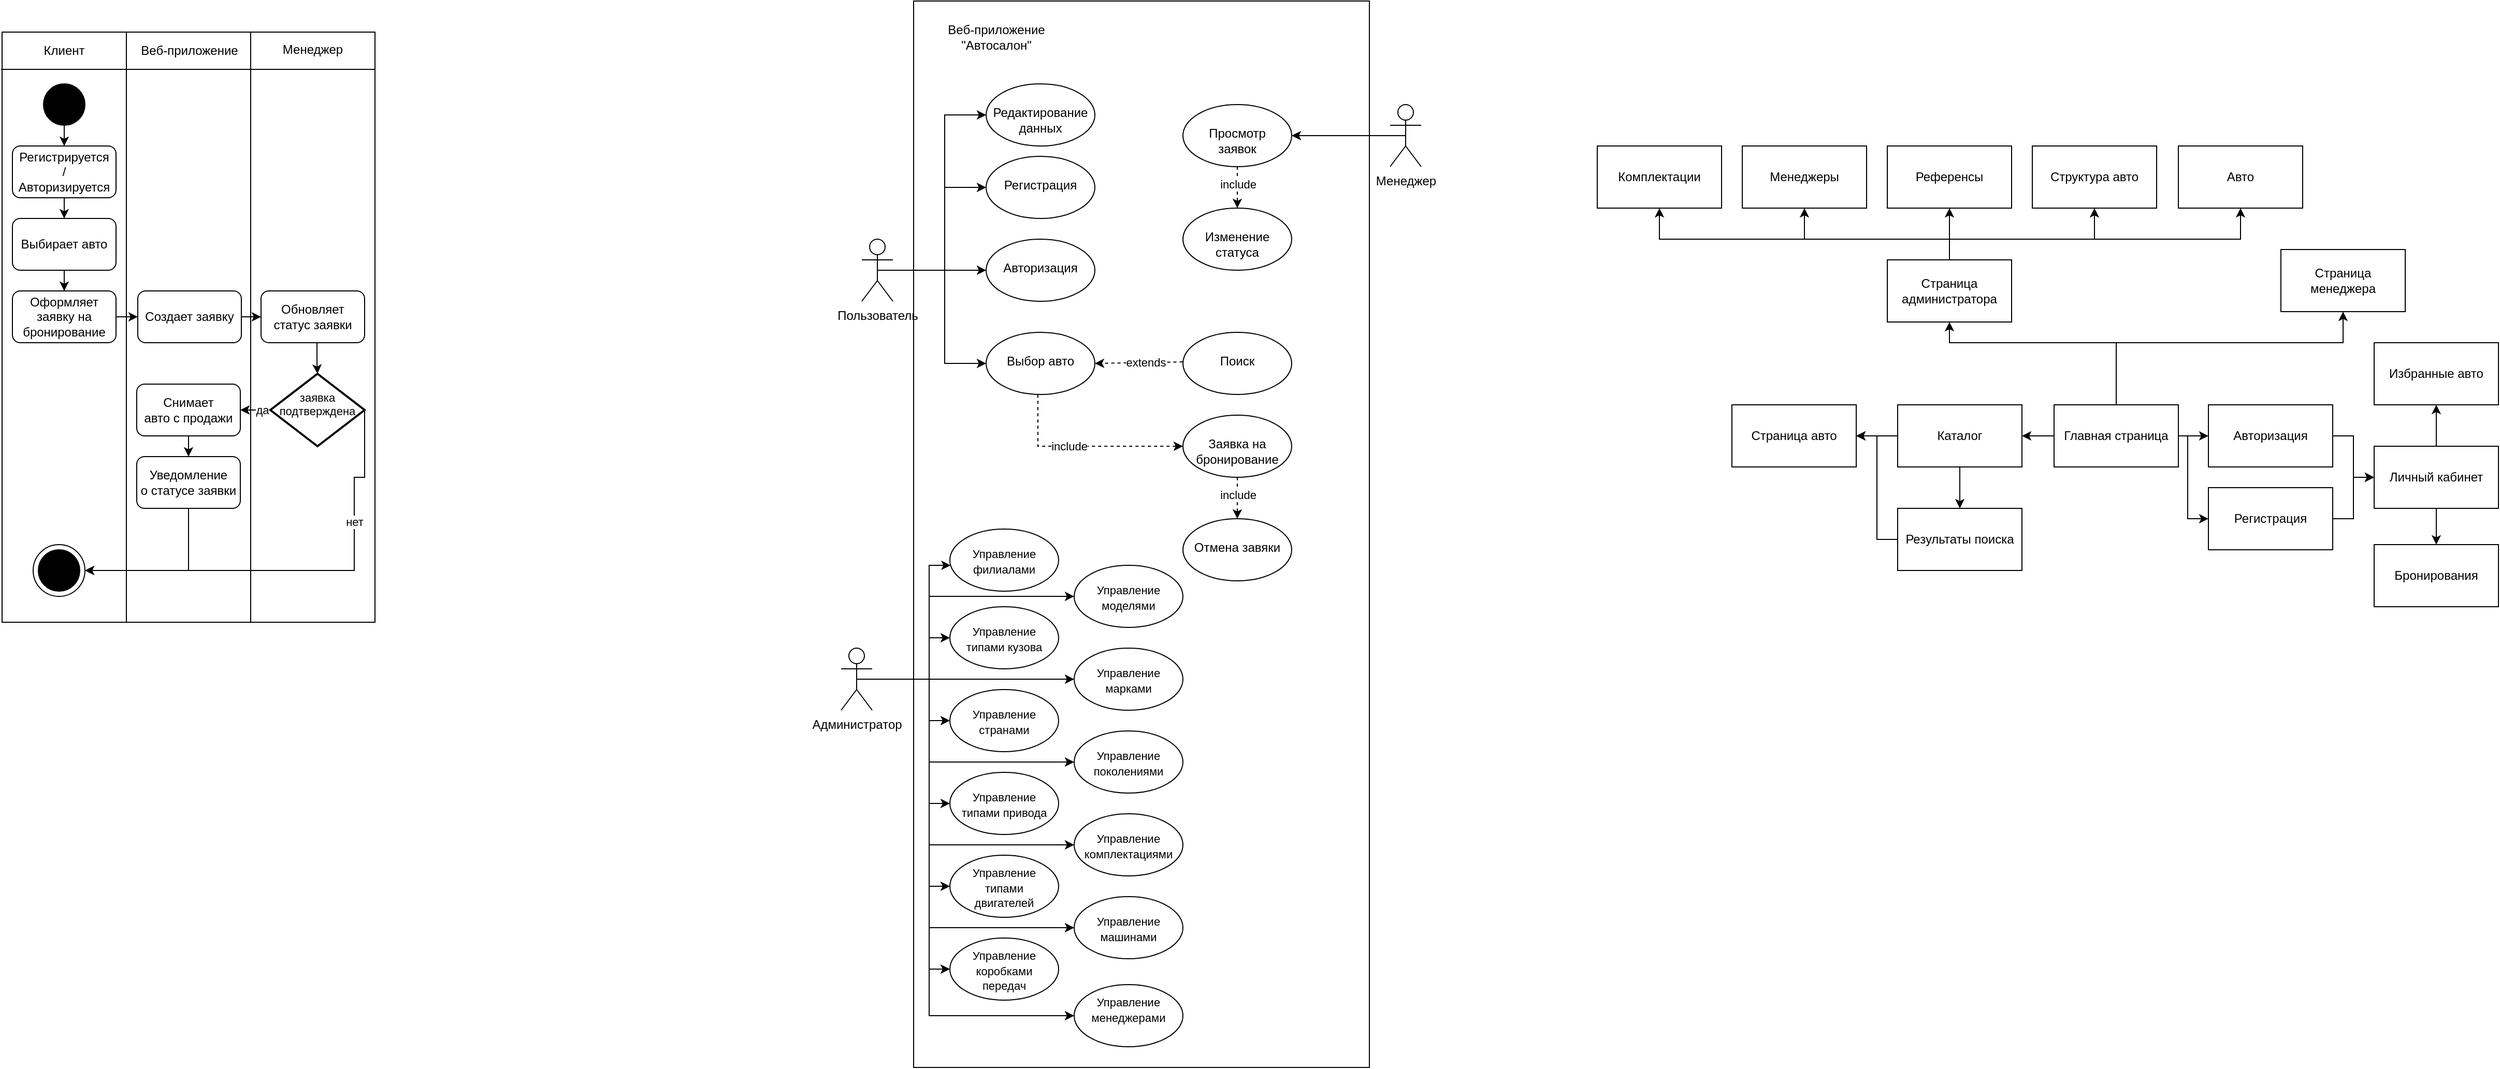 <mxfile version="27.0.6">
  <diagram name="Страница — 1" id="xN5-1QBdQRS3jQPd0xUM">
    <mxGraphModel dx="2253" dy="823" grid="1" gridSize="10" guides="1" tooltips="1" connect="1" arrows="1" fold="1" page="1" pageScale="1" pageWidth="827" pageHeight="1169" math="0" shadow="0">
      <root>
        <mxCell id="0" />
        <mxCell id="1" parent="0" />
        <mxCell id="dKMxupL7hrF1MP8fPOga-4" value="" style="rounded=0;whiteSpace=wrap;html=1;movable=1;resizable=1;rotatable=1;deletable=1;editable=1;locked=0;connectable=1;" vertex="1" parent="1">
          <mxGeometry x="80" y="10" width="440" height="1030" as="geometry" />
        </mxCell>
        <mxCell id="dKMxupL7hrF1MP8fPOga-6" value="" style="edgeStyle=orthogonalEdgeStyle;rounded=0;orthogonalLoop=1;jettySize=auto;html=1;" edge="1" parent="1" source="dKMxupL7hrF1MP8fPOga-1" target="dKMxupL7hrF1MP8fPOga-5">
          <mxGeometry relative="1" as="geometry">
            <Array as="points">
              <mxPoint x="140" y="270" />
              <mxPoint x="140" y="270" />
            </Array>
          </mxGeometry>
        </mxCell>
        <mxCell id="dKMxupL7hrF1MP8fPOga-8" style="edgeStyle=orthogonalEdgeStyle;rounded=0;orthogonalLoop=1;jettySize=auto;html=1;exitX=0.5;exitY=0.5;exitDx=0;exitDy=0;exitPerimeter=0;entryX=0;entryY=0.5;entryDx=0;entryDy=0;" edge="1" parent="1" source="dKMxupL7hrF1MP8fPOga-1" target="dKMxupL7hrF1MP8fPOga-7">
          <mxGeometry relative="1" as="geometry">
            <Array as="points">
              <mxPoint x="110" y="270" />
              <mxPoint x="110" y="190" />
            </Array>
          </mxGeometry>
        </mxCell>
        <mxCell id="dKMxupL7hrF1MP8fPOga-43" style="edgeStyle=orthogonalEdgeStyle;rounded=0;orthogonalLoop=1;jettySize=auto;html=1;entryX=0;entryY=0.5;entryDx=0;entryDy=0;" edge="1" parent="1" source="dKMxupL7hrF1MP8fPOga-1" target="dKMxupL7hrF1MP8fPOga-42">
          <mxGeometry relative="1" as="geometry">
            <Array as="points">
              <mxPoint x="110" y="270" />
              <mxPoint x="110" y="360" />
            </Array>
          </mxGeometry>
        </mxCell>
        <mxCell id="dKMxupL7hrF1MP8fPOga-63" style="edgeStyle=orthogonalEdgeStyle;rounded=0;orthogonalLoop=1;jettySize=auto;html=1;entryX=0;entryY=0.5;entryDx=0;entryDy=0;" edge="1" parent="1" source="dKMxupL7hrF1MP8fPOga-1" target="dKMxupL7hrF1MP8fPOga-64">
          <mxGeometry relative="1" as="geometry">
            <mxPoint x="110" y="110" as="targetPoint" />
            <Array as="points">
              <mxPoint x="110" y="270" />
              <mxPoint x="110" y="120" />
            </Array>
          </mxGeometry>
        </mxCell>
        <mxCell id="dKMxupL7hrF1MP8fPOga-1" value="Пользователь" style="shape=umlActor;verticalLabelPosition=bottom;verticalAlign=top;html=1;outlineConnect=0;" vertex="1" parent="1">
          <mxGeometry x="30" y="240" width="30" height="60" as="geometry" />
        </mxCell>
        <mxCell id="dKMxupL7hrF1MP8fPOga-58" style="edgeStyle=orthogonalEdgeStyle;rounded=0;orthogonalLoop=1;jettySize=auto;html=1;exitX=0.5;exitY=0.5;exitDx=0;exitDy=0;exitPerimeter=0;entryX=1;entryY=0.5;entryDx=0;entryDy=0;" edge="1" parent="1" source="dKMxupL7hrF1MP8fPOga-2" target="dKMxupL7hrF1MP8fPOga-56">
          <mxGeometry relative="1" as="geometry" />
        </mxCell>
        <mxCell id="dKMxupL7hrF1MP8fPOga-2" value="Менеджер" style="shape=umlActor;verticalLabelPosition=bottom;verticalAlign=top;html=1;outlineConnect=0;" vertex="1" parent="1">
          <mxGeometry x="540" y="110" width="30" height="60" as="geometry" />
        </mxCell>
        <mxCell id="dKMxupL7hrF1MP8fPOga-26" style="edgeStyle=orthogonalEdgeStyle;rounded=0;orthogonalLoop=1;jettySize=auto;html=1;exitX=0.5;exitY=0.5;exitDx=0;exitDy=0;exitPerimeter=0;entryX=0;entryY=0.5;entryDx=0;entryDy=0;" edge="1" parent="1" source="dKMxupL7hrF1MP8fPOga-3" target="dKMxupL7hrF1MP8fPOga-22">
          <mxGeometry relative="1" as="geometry">
            <Array as="points">
              <mxPoint x="95" y="665" />
              <mxPoint x="95" y="625" />
            </Array>
          </mxGeometry>
        </mxCell>
        <mxCell id="dKMxupL7hrF1MP8fPOga-27" style="edgeStyle=orthogonalEdgeStyle;rounded=0;orthogonalLoop=1;jettySize=auto;html=1;entryX=0;entryY=0.5;entryDx=0;entryDy=0;" edge="1" parent="1" source="dKMxupL7hrF1MP8fPOga-3" target="dKMxupL7hrF1MP8fPOga-23">
          <mxGeometry relative="1" as="geometry">
            <Array as="points">
              <mxPoint x="95" y="665" />
              <mxPoint x="95" y="705" />
            </Array>
          </mxGeometry>
        </mxCell>
        <mxCell id="dKMxupL7hrF1MP8fPOga-28" style="edgeStyle=orthogonalEdgeStyle;rounded=0;orthogonalLoop=1;jettySize=auto;html=1;entryX=0;entryY=0.5;entryDx=0;entryDy=0;" edge="1" parent="1" source="dKMxupL7hrF1MP8fPOga-3" target="dKMxupL7hrF1MP8fPOga-24">
          <mxGeometry relative="1" as="geometry">
            <Array as="points">
              <mxPoint x="95" y="665" />
              <mxPoint x="95" y="785" />
            </Array>
          </mxGeometry>
        </mxCell>
        <mxCell id="dKMxupL7hrF1MP8fPOga-29" style="edgeStyle=orthogonalEdgeStyle;rounded=0;orthogonalLoop=1;jettySize=auto;html=1;entryX=0;entryY=0.5;entryDx=0;entryDy=0;" edge="1" parent="1" source="dKMxupL7hrF1MP8fPOga-3" target="dKMxupL7hrF1MP8fPOga-25">
          <mxGeometry relative="1" as="geometry">
            <Array as="points">
              <mxPoint x="95" y="665" />
              <mxPoint x="95" y="865" />
            </Array>
          </mxGeometry>
        </mxCell>
        <mxCell id="dKMxupL7hrF1MP8fPOga-31" style="edgeStyle=orthogonalEdgeStyle;rounded=0;orthogonalLoop=1;jettySize=auto;html=1;entryX=0;entryY=0.5;entryDx=0;entryDy=0;" edge="1" parent="1" source="dKMxupL7hrF1MP8fPOga-3" target="dKMxupL7hrF1MP8fPOga-30">
          <mxGeometry relative="1" as="geometry">
            <Array as="points">
              <mxPoint x="95" y="665" />
              <mxPoint x="95" y="945" />
            </Array>
          </mxGeometry>
        </mxCell>
        <mxCell id="dKMxupL7hrF1MP8fPOga-35" style="edgeStyle=orthogonalEdgeStyle;rounded=0;orthogonalLoop=1;jettySize=auto;html=1;entryX=0;entryY=0.5;entryDx=0;entryDy=0;" edge="1" parent="1" source="dKMxupL7hrF1MP8fPOga-3" target="dKMxupL7hrF1MP8fPOga-32">
          <mxGeometry relative="1" as="geometry">
            <Array as="points">
              <mxPoint x="95" y="665" />
              <mxPoint x="95" y="585" />
            </Array>
          </mxGeometry>
        </mxCell>
        <mxCell id="dKMxupL7hrF1MP8fPOga-36" style="edgeStyle=orthogonalEdgeStyle;rounded=0;orthogonalLoop=1;jettySize=auto;html=1;exitX=0.5;exitY=0.5;exitDx=0;exitDy=0;exitPerimeter=0;entryX=0;entryY=0.5;entryDx=0;entryDy=0;" edge="1" parent="1" source="dKMxupL7hrF1MP8fPOga-3" target="dKMxupL7hrF1MP8fPOga-33">
          <mxGeometry relative="1" as="geometry">
            <Array as="points">
              <mxPoint x="235" y="665" />
            </Array>
          </mxGeometry>
        </mxCell>
        <mxCell id="dKMxupL7hrF1MP8fPOga-37" style="edgeStyle=orthogonalEdgeStyle;rounded=0;orthogonalLoop=1;jettySize=auto;html=1;entryX=0;entryY=0.5;entryDx=0;entryDy=0;" edge="1" parent="1" source="dKMxupL7hrF1MP8fPOga-3" target="dKMxupL7hrF1MP8fPOga-34">
          <mxGeometry relative="1" as="geometry">
            <Array as="points">
              <mxPoint x="95" y="665" />
              <mxPoint x="95" y="745" />
            </Array>
          </mxGeometry>
        </mxCell>
        <mxCell id="dKMxupL7hrF1MP8fPOga-39" style="edgeStyle=orthogonalEdgeStyle;rounded=0;orthogonalLoop=1;jettySize=auto;html=1;entryX=0;entryY=0.5;entryDx=0;entryDy=0;" edge="1" parent="1" source="dKMxupL7hrF1MP8fPOga-3" target="dKMxupL7hrF1MP8fPOga-38">
          <mxGeometry relative="1" as="geometry">
            <Array as="points">
              <mxPoint x="95" y="665" />
              <mxPoint x="95" y="825" />
            </Array>
          </mxGeometry>
        </mxCell>
        <mxCell id="dKMxupL7hrF1MP8fPOga-41" style="edgeStyle=orthogonalEdgeStyle;rounded=0;orthogonalLoop=1;jettySize=auto;html=1;exitX=0.5;exitY=0.5;exitDx=0;exitDy=0;exitPerimeter=0;entryX=0;entryY=0.5;entryDx=0;entryDy=0;" edge="1" parent="1" source="dKMxupL7hrF1MP8fPOga-3" target="dKMxupL7hrF1MP8fPOga-40">
          <mxGeometry relative="1" as="geometry">
            <Array as="points">
              <mxPoint x="95" y="665" />
              <mxPoint x="95" y="905" />
            </Array>
          </mxGeometry>
        </mxCell>
        <mxCell id="dKMxupL7hrF1MP8fPOga-66" style="edgeStyle=orthogonalEdgeStyle;rounded=0;orthogonalLoop=1;jettySize=auto;html=1;exitX=0.5;exitY=0.5;exitDx=0;exitDy=0;exitPerimeter=0;entryX=0;entryY=0.5;entryDx=0;entryDy=0;" edge="1" parent="1" source="dKMxupL7hrF1MP8fPOga-3" target="dKMxupL7hrF1MP8fPOga-65">
          <mxGeometry relative="1" as="geometry">
            <Array as="points">
              <mxPoint x="95" y="665" />
              <mxPoint x="95" y="990" />
            </Array>
          </mxGeometry>
        </mxCell>
        <mxCell id="dKMxupL7hrF1MP8fPOga-3" value="Администратор" style="shape=umlActor;verticalLabelPosition=bottom;verticalAlign=top;html=1;outlineConnect=0;" vertex="1" parent="1">
          <mxGeometry x="10" y="635" width="30" height="60" as="geometry" />
        </mxCell>
        <mxCell id="dKMxupL7hrF1MP8fPOga-5" value="&lt;div&gt;&lt;br&gt;&lt;/div&gt;Авторизация" style="ellipse;whiteSpace=wrap;html=1;verticalAlign=top;" vertex="1" parent="1">
          <mxGeometry x="150" y="240" width="105" height="60" as="geometry" />
        </mxCell>
        <mxCell id="dKMxupL7hrF1MP8fPOga-7" value="&lt;div&gt;&lt;br&gt;&lt;/div&gt;Регистрация" style="ellipse;whiteSpace=wrap;html=1;verticalAlign=top;" vertex="1" parent="1">
          <mxGeometry x="150" y="160" width="105" height="60" as="geometry" />
        </mxCell>
        <mxCell id="dKMxupL7hrF1MP8fPOga-20" value="" style="edgeStyle=orthogonalEdgeStyle;rounded=0;orthogonalLoop=1;jettySize=auto;html=1;exitX=0.5;exitY=0.5;exitDx=0;exitDy=0;exitPerimeter=0;" edge="1" parent="1" target="dKMxupL7hrF1MP8fPOga-21" source="dKMxupL7hrF1MP8fPOga-3">
          <mxGeometry relative="1" as="geometry">
            <mxPoint x="75" y="665" as="sourcePoint" />
            <Array as="points">
              <mxPoint x="95" y="665" />
              <mxPoint x="95" y="555" />
            </Array>
          </mxGeometry>
        </mxCell>
        <mxCell id="dKMxupL7hrF1MP8fPOga-21" value="&lt;div&gt;&lt;font style=&quot;font-size: 11px;&quot;&gt;&lt;br&gt;&lt;/font&gt;&lt;/div&gt;&lt;font style=&quot;font-size: 11px;&quot;&gt;Управление&lt;/font&gt;&lt;div&gt;&lt;font style=&quot;font-size: 11px;&quot;&gt;филиалами&lt;/font&gt;&lt;/div&gt;" style="ellipse;whiteSpace=wrap;html=1;verticalAlign=top;spacing=-2;" vertex="1" parent="1">
          <mxGeometry x="115" y="520" width="105" height="60" as="geometry" />
        </mxCell>
        <mxCell id="dKMxupL7hrF1MP8fPOga-22" value="&lt;div&gt;&lt;font style=&quot;font-size: 11px;&quot;&gt;&lt;br&gt;&lt;/font&gt;&lt;/div&gt;&lt;font style=&quot;font-size: 11px;&quot;&gt;Управление&lt;/font&gt;&lt;div&gt;&lt;font style=&quot;font-size: 11px;&quot;&gt;типами кузова&lt;/font&gt;&lt;/div&gt;" style="ellipse;whiteSpace=wrap;html=1;verticalAlign=top;spacing=-2;" vertex="1" parent="1">
          <mxGeometry x="115" y="595" width="105" height="60" as="geometry" />
        </mxCell>
        <mxCell id="dKMxupL7hrF1MP8fPOga-23" value="&lt;div&gt;&lt;font style=&quot;font-size: 11px;&quot;&gt;&lt;br&gt;&lt;/font&gt;&lt;/div&gt;&lt;font style=&quot;font-size: 11px;&quot;&gt;Управление&lt;/font&gt;&lt;div&gt;&lt;font style=&quot;font-size: 11px;&quot;&gt;странами&lt;/font&gt;&lt;/div&gt;" style="ellipse;whiteSpace=wrap;html=1;verticalAlign=top;spacing=-2;" vertex="1" parent="1">
          <mxGeometry x="115" y="675" width="105" height="60" as="geometry" />
        </mxCell>
        <mxCell id="dKMxupL7hrF1MP8fPOga-24" value="&lt;div&gt;&lt;font style=&quot;font-size: 11px;&quot;&gt;&lt;br&gt;&lt;/font&gt;&lt;/div&gt;&lt;font style=&quot;font-size: 11px;&quot;&gt;Управление&lt;/font&gt;&lt;div&gt;&lt;font style=&quot;font-size: 11px;&quot;&gt;типами привода&lt;/font&gt;&lt;/div&gt;" style="ellipse;whiteSpace=wrap;html=1;verticalAlign=top;spacing=-2;" vertex="1" parent="1">
          <mxGeometry x="115" y="755" width="105" height="60" as="geometry" />
        </mxCell>
        <mxCell id="dKMxupL7hrF1MP8fPOga-25" value="&lt;div&gt;&lt;font style=&quot;font-size: 11px;&quot;&gt;&lt;br&gt;&lt;/font&gt;&lt;/div&gt;&lt;font style=&quot;font-size: 11px;&quot;&gt;Управление&lt;/font&gt;&lt;div&gt;&lt;font style=&quot;font-size: 11px;&quot;&gt;типами&lt;/font&gt;&lt;/div&gt;&lt;div&gt;&lt;font style=&quot;font-size: 11px;&quot;&gt;двигателей&lt;/font&gt;&lt;/div&gt;" style="ellipse;whiteSpace=wrap;html=1;verticalAlign=top;spacing=-9;" vertex="1" parent="1">
          <mxGeometry x="115" y="835" width="105" height="60" as="geometry" />
        </mxCell>
        <mxCell id="dKMxupL7hrF1MP8fPOga-30" value="&lt;div&gt;&lt;font style=&quot;font-size: 11px;&quot;&gt;&lt;br&gt;&lt;/font&gt;&lt;/div&gt;&lt;font style=&quot;font-size: 11px;&quot;&gt;Управление&lt;/font&gt;&lt;div&gt;&lt;span style=&quot;font-size: 11px;&quot;&gt;коробками&lt;/span&gt;&lt;/div&gt;&lt;div&gt;&lt;span style=&quot;font-size: 11px;&quot;&gt;передач&lt;/span&gt;&lt;/div&gt;" style="ellipse;whiteSpace=wrap;html=1;verticalAlign=top;spacing=-9;" vertex="1" parent="1">
          <mxGeometry x="115" y="915" width="105" height="60" as="geometry" />
        </mxCell>
        <mxCell id="dKMxupL7hrF1MP8fPOga-32" value="&lt;div&gt;&lt;font style=&quot;font-size: 11px;&quot;&gt;&lt;br&gt;&lt;/font&gt;&lt;/div&gt;&lt;font style=&quot;font-size: 11px;&quot;&gt;Управление&lt;/font&gt;&lt;div&gt;&lt;font style=&quot;font-size: 11px;&quot;&gt;моделями&lt;/font&gt;&lt;/div&gt;" style="ellipse;whiteSpace=wrap;html=1;verticalAlign=top;spacing=-2;" vertex="1" parent="1">
          <mxGeometry x="235" y="555" width="105" height="60" as="geometry" />
        </mxCell>
        <mxCell id="dKMxupL7hrF1MP8fPOga-33" value="&lt;div&gt;&lt;font style=&quot;font-size: 11px;&quot;&gt;&lt;br&gt;&lt;/font&gt;&lt;/div&gt;&lt;font style=&quot;font-size: 11px;&quot;&gt;Управление&lt;/font&gt;&lt;div&gt;&lt;font style=&quot;font-size: 11px;&quot;&gt;марками&lt;/font&gt;&lt;/div&gt;" style="ellipse;whiteSpace=wrap;html=1;verticalAlign=top;spacing=-2;" vertex="1" parent="1">
          <mxGeometry x="235" y="635" width="105" height="60" as="geometry" />
        </mxCell>
        <mxCell id="dKMxupL7hrF1MP8fPOga-34" value="&lt;div&gt;&lt;font style=&quot;font-size: 11px;&quot;&gt;&lt;br&gt;&lt;/font&gt;&lt;/div&gt;&lt;font style=&quot;font-size: 11px;&quot;&gt;Управление&lt;/font&gt;&lt;div&gt;&lt;font style=&quot;font-size: 11px;&quot;&gt;поколениями&lt;/font&gt;&lt;/div&gt;" style="ellipse;whiteSpace=wrap;html=1;verticalAlign=top;spacing=-2;" vertex="1" parent="1">
          <mxGeometry x="235" y="715" width="105" height="60" as="geometry" />
        </mxCell>
        <mxCell id="dKMxupL7hrF1MP8fPOga-38" value="&lt;div&gt;&lt;font style=&quot;font-size: 11px;&quot;&gt;&lt;br&gt;&lt;/font&gt;&lt;/div&gt;&lt;font style=&quot;font-size: 11px;&quot;&gt;Управление&lt;/font&gt;&lt;div&gt;&lt;span style=&quot;font-size: 11px;&quot;&gt;комплектациями&lt;/span&gt;&lt;/div&gt;" style="ellipse;whiteSpace=wrap;html=1;verticalAlign=top;spacing=-2;" vertex="1" parent="1">
          <mxGeometry x="235" y="795" width="105" height="60" as="geometry" />
        </mxCell>
        <mxCell id="dKMxupL7hrF1MP8fPOga-40" value="&lt;div&gt;&lt;font style=&quot;font-size: 11px;&quot;&gt;&lt;br&gt;&lt;/font&gt;&lt;/div&gt;&lt;font style=&quot;font-size: 11px;&quot;&gt;Управление&lt;/font&gt;&lt;div&gt;&lt;span style=&quot;font-size: 11px;&quot;&gt;машинами&lt;/span&gt;&lt;/div&gt;" style="ellipse;whiteSpace=wrap;html=1;verticalAlign=top;spacing=-2;" vertex="1" parent="1">
          <mxGeometry x="235" y="875" width="105" height="60" as="geometry" />
        </mxCell>
        <mxCell id="dKMxupL7hrF1MP8fPOga-42" value="&lt;div&gt;&lt;br&gt;&lt;/div&gt;Выбор авто" style="ellipse;whiteSpace=wrap;html=1;verticalAlign=top;" vertex="1" parent="1">
          <mxGeometry x="150" y="330" width="105" height="60" as="geometry" />
        </mxCell>
        <mxCell id="dKMxupL7hrF1MP8fPOga-44" value="" style="endArrow=classic;html=1;rounded=0;dashed=1;exitX=-0.002;exitY=0.476;exitDx=0;exitDy=0;exitPerimeter=0;entryX=1;entryY=0.5;entryDx=0;entryDy=0;" edge="1" parent="1" source="dKMxupL7hrF1MP8fPOga-45" target="dKMxupL7hrF1MP8fPOga-42">
          <mxGeometry width="50" height="50" relative="1" as="geometry">
            <mxPoint x="275" y="370" as="sourcePoint" />
            <mxPoint x="310" y="390" as="targetPoint" />
          </mxGeometry>
        </mxCell>
        <mxCell id="dKMxupL7hrF1MP8fPOga-46" value="extends" style="edgeLabel;html=1;align=center;verticalAlign=middle;resizable=0;points=[];" vertex="1" connectable="0" parent="dKMxupL7hrF1MP8fPOga-44">
          <mxGeometry x="-0.156" relative="1" as="geometry">
            <mxPoint as="offset" />
          </mxGeometry>
        </mxCell>
        <mxCell id="dKMxupL7hrF1MP8fPOga-45" value="&lt;div&gt;&lt;br&gt;&lt;/div&gt;Поиск" style="ellipse;whiteSpace=wrap;html=1;verticalAlign=top;" vertex="1" parent="1">
          <mxGeometry x="340" y="330" width="105" height="60" as="geometry" />
        </mxCell>
        <mxCell id="dKMxupL7hrF1MP8fPOga-48" value="&lt;div&gt;&lt;br&gt;&lt;/div&gt;Заявка&amp;nbsp;&lt;span style=&quot;background-color: transparent; color: light-dark(rgb(0, 0, 0), rgb(255, 255, 255));&quot;&gt;на бронирование&lt;/span&gt;" style="ellipse;whiteSpace=wrap;html=1;verticalAlign=top;" vertex="1" parent="1">
          <mxGeometry x="340" y="410" width="105" height="60" as="geometry" />
        </mxCell>
        <mxCell id="dKMxupL7hrF1MP8fPOga-50" value="" style="endArrow=classic;html=1;rounded=0;dashed=1;exitX=0.476;exitY=1.002;exitDx=0;exitDy=0;entryX=0;entryY=0.5;entryDx=0;entryDy=0;exitPerimeter=0;" edge="1" parent="1" source="dKMxupL7hrF1MP8fPOga-42" target="dKMxupL7hrF1MP8fPOga-48">
          <mxGeometry width="50" height="50" relative="1" as="geometry">
            <mxPoint x="375" y="380" as="sourcePoint" />
            <mxPoint x="290" y="381" as="targetPoint" />
            <Array as="points">
              <mxPoint x="200" y="440" />
            </Array>
          </mxGeometry>
        </mxCell>
        <mxCell id="dKMxupL7hrF1MP8fPOga-51" value="include" style="edgeLabel;html=1;align=center;verticalAlign=middle;resizable=0;points=[];" vertex="1" connectable="0" parent="dKMxupL7hrF1MP8fPOga-50">
          <mxGeometry x="-0.156" relative="1" as="geometry">
            <mxPoint as="offset" />
          </mxGeometry>
        </mxCell>
        <mxCell id="dKMxupL7hrF1MP8fPOga-52" value="&lt;div&gt;&lt;br&gt;&lt;/div&gt;Отмена завяки" style="ellipse;whiteSpace=wrap;html=1;verticalAlign=top;" vertex="1" parent="1">
          <mxGeometry x="340" y="510" width="105" height="60" as="geometry" />
        </mxCell>
        <mxCell id="dKMxupL7hrF1MP8fPOga-54" value="" style="endArrow=classic;html=1;rounded=0;dashed=1;entryX=0.5;entryY=0;entryDx=0;entryDy=0;exitX=0.5;exitY=1;exitDx=0;exitDy=0;" edge="1" parent="1" source="dKMxupL7hrF1MP8fPOga-48" target="dKMxupL7hrF1MP8fPOga-52">
          <mxGeometry width="50" height="50" relative="1" as="geometry">
            <mxPoint x="445" y="530" as="sourcePoint" />
            <mxPoint x="665" y="530" as="targetPoint" />
            <Array as="points" />
          </mxGeometry>
        </mxCell>
        <mxCell id="dKMxupL7hrF1MP8fPOga-55" value="include" style="edgeLabel;html=1;align=center;verticalAlign=middle;resizable=0;points=[];" vertex="1" connectable="0" parent="dKMxupL7hrF1MP8fPOga-54">
          <mxGeometry x="-0.156" relative="1" as="geometry">
            <mxPoint as="offset" />
          </mxGeometry>
        </mxCell>
        <mxCell id="dKMxupL7hrF1MP8fPOga-56" value="&lt;div&gt;&lt;br&gt;&lt;/div&gt;Просмотр&lt;div&gt;заявок&lt;/div&gt;" style="ellipse;whiteSpace=wrap;html=1;verticalAlign=top;" vertex="1" parent="1">
          <mxGeometry x="340" y="110" width="105" height="60" as="geometry" />
        </mxCell>
        <mxCell id="dKMxupL7hrF1MP8fPOga-59" value="&lt;div&gt;&lt;br&gt;&lt;/div&gt;Изменение&lt;div&gt;статуса&lt;/div&gt;" style="ellipse;whiteSpace=wrap;html=1;verticalAlign=top;" vertex="1" parent="1">
          <mxGeometry x="340" y="210" width="105" height="60" as="geometry" />
        </mxCell>
        <mxCell id="dKMxupL7hrF1MP8fPOga-61" value="" style="endArrow=classic;html=1;rounded=0;dashed=1;entryX=0.5;entryY=0;entryDx=0;entryDy=0;exitX=0.5;exitY=1;exitDx=0;exitDy=0;" edge="1" parent="1" source="dKMxupL7hrF1MP8fPOga-56" target="dKMxupL7hrF1MP8fPOga-59">
          <mxGeometry width="50" height="50" relative="1" as="geometry">
            <mxPoint x="514.69" y="180" as="sourcePoint" />
            <mxPoint x="514.69" y="220" as="targetPoint" />
            <Array as="points" />
          </mxGeometry>
        </mxCell>
        <mxCell id="dKMxupL7hrF1MP8fPOga-62" value="include" style="edgeLabel;html=1;align=center;verticalAlign=middle;resizable=0;points=[];" vertex="1" connectable="0" parent="dKMxupL7hrF1MP8fPOga-61">
          <mxGeometry x="-0.156" relative="1" as="geometry">
            <mxPoint as="offset" />
          </mxGeometry>
        </mxCell>
        <mxCell id="dKMxupL7hrF1MP8fPOga-64" value="&lt;div&gt;&lt;br&gt;&lt;/div&gt;Редактирование&lt;div&gt;данных&lt;/div&gt;" style="ellipse;whiteSpace=wrap;html=1;verticalAlign=top;" vertex="1" parent="1">
          <mxGeometry x="150" y="90" width="105" height="60" as="geometry" />
        </mxCell>
        <mxCell id="dKMxupL7hrF1MP8fPOga-65" value="&lt;div&gt;&lt;font style=&quot;font-size: 11px;&quot;&gt;&lt;br&gt;&lt;/font&gt;&lt;/div&gt;&lt;font style=&quot;font-size: 11px;&quot;&gt;Управление&lt;/font&gt;&lt;div&gt;&lt;span style=&quot;font-size: 11px;&quot;&gt;менеджерами&lt;/span&gt;&lt;/div&gt;" style="ellipse;whiteSpace=wrap;html=1;verticalAlign=top;spacing=-9;" vertex="1" parent="1">
          <mxGeometry x="235" y="960" width="105" height="60" as="geometry" />
        </mxCell>
        <mxCell id="dKMxupL7hrF1MP8fPOga-68" value="Веб-приложение&lt;div&gt;&quot;Автосалон&quot;&lt;/div&gt;" style="text;html=1;align=center;verticalAlign=middle;whiteSpace=wrap;rounded=0;" vertex="1" parent="1">
          <mxGeometry x="100" y="30" width="120" height="30" as="geometry" />
        </mxCell>
        <mxCell id="dKMxupL7hrF1MP8fPOga-69" value="" style="rounded=0;whiteSpace=wrap;html=1;movable=0;resizable=0;rotatable=0;deletable=0;editable=0;locked=1;connectable=0;" vertex="1" parent="1">
          <mxGeometry x="-800" y="40" width="120" height="570" as="geometry" />
        </mxCell>
        <mxCell id="dKMxupL7hrF1MP8fPOga-70" value="" style="rounded=0;whiteSpace=wrap;html=1;movable=1;resizable=1;rotatable=1;deletable=1;editable=1;locked=0;connectable=1;" vertex="1" parent="1">
          <mxGeometry x="-680" y="40" width="120" height="570" as="geometry" />
        </mxCell>
        <mxCell id="dKMxupL7hrF1MP8fPOga-71" value="" style="rounded=0;whiteSpace=wrap;html=1;movable=1;resizable=1;rotatable=1;deletable=1;editable=1;locked=0;connectable=1;" vertex="1" parent="1">
          <mxGeometry x="-560" y="40" width="120" height="570" as="geometry" />
        </mxCell>
        <mxCell id="dKMxupL7hrF1MP8fPOga-73" value="Клиент" style="text;html=1;align=center;verticalAlign=middle;whiteSpace=wrap;rounded=0;movable=0;resizable=0;rotatable=0;deletable=0;editable=0;locked=1;connectable=0;" vertex="1" parent="1">
          <mxGeometry x="-770" y="43" width="60" height="30" as="geometry" />
        </mxCell>
        <mxCell id="dKMxupL7hrF1MP8fPOga-74" value="Веб-приложение" style="text;html=1;align=center;verticalAlign=middle;whiteSpace=wrap;rounded=0;movable=0;resizable=0;rotatable=0;deletable=0;editable=0;locked=1;connectable=0;" vertex="1" parent="1">
          <mxGeometry x="-669" y="43" width="100" height="30" as="geometry" />
        </mxCell>
        <mxCell id="dKMxupL7hrF1MP8fPOga-75" value="Менеджер" style="text;html=1;align=center;verticalAlign=middle;whiteSpace=wrap;rounded=0;movable=0;resizable=0;rotatable=0;deletable=0;editable=0;locked=1;connectable=0;" vertex="1" parent="1">
          <mxGeometry x="-530" y="42" width="60" height="30" as="geometry" />
        </mxCell>
        <mxCell id="dKMxupL7hrF1MP8fPOga-77" value="" style="endArrow=none;html=1;rounded=0;movable=1;resizable=1;rotatable=1;deletable=1;editable=1;locked=0;connectable=1;" edge="1" parent="1">
          <mxGeometry width="50" height="50" relative="1" as="geometry">
            <mxPoint x="-801" y="76" as="sourcePoint" />
            <mxPoint x="-440" y="76" as="targetPoint" />
          </mxGeometry>
        </mxCell>
        <mxCell id="dKMxupL7hrF1MP8fPOga-80" style="edgeStyle=orthogonalEdgeStyle;rounded=0;orthogonalLoop=1;jettySize=auto;html=1;" edge="1" parent="1" source="dKMxupL7hrF1MP8fPOga-78">
          <mxGeometry relative="1" as="geometry">
            <mxPoint x="-740" y="150" as="targetPoint" />
          </mxGeometry>
        </mxCell>
        <mxCell id="dKMxupL7hrF1MP8fPOga-78" value="" style="ellipse;whiteSpace=wrap;html=1;aspect=fixed;strokeColor=default;fillColor=#000000;" vertex="1" parent="1">
          <mxGeometry x="-760" y="90" width="40" height="40" as="geometry" />
        </mxCell>
        <mxCell id="dKMxupL7hrF1MP8fPOga-82" value="" style="edgeStyle=orthogonalEdgeStyle;rounded=0;orthogonalLoop=1;jettySize=auto;html=1;" edge="1" parent="1" source="dKMxupL7hrF1MP8fPOga-79" target="dKMxupL7hrF1MP8fPOga-81">
          <mxGeometry relative="1" as="geometry" />
        </mxCell>
        <mxCell id="dKMxupL7hrF1MP8fPOga-79" value="Регистрируется&lt;div&gt;/&lt;/div&gt;&lt;div&gt;Авторизируется&lt;/div&gt;" style="rounded=1;whiteSpace=wrap;html=1;" vertex="1" parent="1">
          <mxGeometry x="-790" y="150" width="100" height="50" as="geometry" />
        </mxCell>
        <mxCell id="dKMxupL7hrF1MP8fPOga-84" value="" style="edgeStyle=orthogonalEdgeStyle;rounded=0;orthogonalLoop=1;jettySize=auto;html=1;" edge="1" parent="1" source="dKMxupL7hrF1MP8fPOga-81" target="dKMxupL7hrF1MP8fPOga-83">
          <mxGeometry relative="1" as="geometry" />
        </mxCell>
        <mxCell id="dKMxupL7hrF1MP8fPOga-81" value="Выбирает авто" style="rounded=1;whiteSpace=wrap;html=1;" vertex="1" parent="1">
          <mxGeometry x="-790" y="220" width="100" height="50" as="geometry" />
        </mxCell>
        <mxCell id="dKMxupL7hrF1MP8fPOga-86" value="" style="edgeStyle=orthogonalEdgeStyle;rounded=0;orthogonalLoop=1;jettySize=auto;html=1;" edge="1" parent="1" source="dKMxupL7hrF1MP8fPOga-83" target="dKMxupL7hrF1MP8fPOga-85">
          <mxGeometry relative="1" as="geometry" />
        </mxCell>
        <mxCell id="dKMxupL7hrF1MP8fPOga-83" value="Оформляет&lt;div&gt;заявку на&lt;/div&gt;&lt;div&gt;бронирование&lt;/div&gt;" style="rounded=1;whiteSpace=wrap;html=1;" vertex="1" parent="1">
          <mxGeometry x="-790" y="290" width="100" height="50" as="geometry" />
        </mxCell>
        <mxCell id="dKMxupL7hrF1MP8fPOga-88" value="" style="edgeStyle=orthogonalEdgeStyle;rounded=0;orthogonalLoop=1;jettySize=auto;html=1;" edge="1" parent="1" source="dKMxupL7hrF1MP8fPOga-85" target="dKMxupL7hrF1MP8fPOga-87">
          <mxGeometry relative="1" as="geometry" />
        </mxCell>
        <mxCell id="dKMxupL7hrF1MP8fPOga-85" value="Создает заявку" style="rounded=1;whiteSpace=wrap;html=1;" vertex="1" parent="1">
          <mxGeometry x="-669" y="290" width="100" height="50" as="geometry" />
        </mxCell>
        <mxCell id="dKMxupL7hrF1MP8fPOga-87" value="Обновляет статус заявки" style="rounded=1;whiteSpace=wrap;html=1;" vertex="1" parent="1">
          <mxGeometry x="-550" y="290" width="100" height="50" as="geometry" />
        </mxCell>
        <mxCell id="dKMxupL7hrF1MP8fPOga-91" style="edgeStyle=orthogonalEdgeStyle;rounded=0;orthogonalLoop=1;jettySize=auto;html=1;exitX=1;exitY=0.5;exitDx=0;exitDy=0;exitPerimeter=0;entryX=1;entryY=0.5;entryDx=0;entryDy=0;" edge="1" parent="1" source="dKMxupL7hrF1MP8fPOga-89" target="dKMxupL7hrF1MP8fPOga-93">
          <mxGeometry relative="1" as="geometry">
            <mxPoint x="-480" y="850" as="targetPoint" />
            <Array as="points">
              <mxPoint x="-450" y="470" />
              <mxPoint x="-460" y="470" />
              <mxPoint x="-460" y="560" />
            </Array>
          </mxGeometry>
        </mxCell>
        <mxCell id="dKMxupL7hrF1MP8fPOga-94" value="нет" style="edgeLabel;html=1;align=center;verticalAlign=middle;resizable=0;points=[];" vertex="1" connectable="0" parent="dKMxupL7hrF1MP8fPOga-91">
          <mxGeometry x="-0.445" relative="1" as="geometry">
            <mxPoint as="offset" />
          </mxGeometry>
        </mxCell>
        <mxCell id="dKMxupL7hrF1MP8fPOga-96" value="" style="edgeStyle=orthogonalEdgeStyle;rounded=0;orthogonalLoop=1;jettySize=auto;html=1;" edge="1" parent="1" source="dKMxupL7hrF1MP8fPOga-89" target="dKMxupL7hrF1MP8fPOga-95">
          <mxGeometry relative="1" as="geometry" />
        </mxCell>
        <mxCell id="dKMxupL7hrF1MP8fPOga-97" value="да" style="edgeLabel;html=1;align=center;verticalAlign=middle;resizable=0;points=[];" vertex="1" connectable="0" parent="dKMxupL7hrF1MP8fPOga-96">
          <mxGeometry x="0.514" relative="1" as="geometry">
            <mxPoint x="8" as="offset" />
          </mxGeometry>
        </mxCell>
        <mxCell id="dKMxupL7hrF1MP8fPOga-89" value="заявка&#xa;подтверждена" style="strokeWidth=2;html=1;shape=mxgraph.flowchart.decision;whiteSpace=wrap;spacing=-36;spacingBottom=-7;fontSize=11;labelPosition=center;verticalLabelPosition=top;align=center;verticalAlign=bottom;" vertex="1" parent="1">
          <mxGeometry x="-541" y="370" width="91" height="70" as="geometry" />
        </mxCell>
        <mxCell id="dKMxupL7hrF1MP8fPOga-90" style="edgeStyle=orthogonalEdgeStyle;rounded=0;orthogonalLoop=1;jettySize=auto;html=1;entryX=0.5;entryY=0;entryDx=0;entryDy=0;entryPerimeter=0;" edge="1" parent="1" source="dKMxupL7hrF1MP8fPOga-87" target="dKMxupL7hrF1MP8fPOga-89">
          <mxGeometry relative="1" as="geometry">
            <Array as="points">
              <mxPoint x="-496" y="360" />
              <mxPoint x="-495" y="360" />
            </Array>
          </mxGeometry>
        </mxCell>
        <mxCell id="dKMxupL7hrF1MP8fPOga-92" value="" style="ellipse;whiteSpace=wrap;html=1;aspect=fixed;strokeColor=default;fillColor=#000000;" vertex="1" parent="1">
          <mxGeometry x="-765" y="540" width="40" height="40" as="geometry" />
        </mxCell>
        <mxCell id="dKMxupL7hrF1MP8fPOga-93" value="" style="ellipse;whiteSpace=wrap;html=1;aspect=fixed;strokeColor=default;fillColor=none;" vertex="1" parent="1">
          <mxGeometry x="-770" y="535" width="50" height="50" as="geometry" />
        </mxCell>
        <mxCell id="dKMxupL7hrF1MP8fPOga-99" value="" style="edgeStyle=orthogonalEdgeStyle;rounded=0;orthogonalLoop=1;jettySize=auto;html=1;" edge="1" parent="1" source="dKMxupL7hrF1MP8fPOga-95" target="dKMxupL7hrF1MP8fPOga-98">
          <mxGeometry relative="1" as="geometry" />
        </mxCell>
        <mxCell id="dKMxupL7hrF1MP8fPOga-95" value="Снимает&lt;div&gt;авто с продажи&lt;/div&gt;" style="rounded=1;whiteSpace=wrap;html=1;" vertex="1" parent="1">
          <mxGeometry x="-670" y="380" width="100" height="50" as="geometry" />
        </mxCell>
        <mxCell id="dKMxupL7hrF1MP8fPOga-100" style="edgeStyle=orthogonalEdgeStyle;rounded=0;orthogonalLoop=1;jettySize=auto;html=1;entryX=1;entryY=0.5;entryDx=0;entryDy=0;" edge="1" parent="1" source="dKMxupL7hrF1MP8fPOga-98" target="dKMxupL7hrF1MP8fPOga-93">
          <mxGeometry relative="1" as="geometry">
            <Array as="points">
              <mxPoint x="-620" y="560" />
            </Array>
          </mxGeometry>
        </mxCell>
        <mxCell id="dKMxupL7hrF1MP8fPOga-98" value="Уведомление&lt;div&gt;о статусе заявки&lt;/div&gt;" style="rounded=1;whiteSpace=wrap;html=1;" vertex="1" parent="1">
          <mxGeometry x="-670" y="450" width="100" height="50" as="geometry" />
        </mxCell>
        <mxCell id="dKMxupL7hrF1MP8fPOga-103" value="" style="edgeStyle=orthogonalEdgeStyle;rounded=0;orthogonalLoop=1;jettySize=auto;html=1;" edge="1" parent="1" source="dKMxupL7hrF1MP8fPOga-101" target="dKMxupL7hrF1MP8fPOga-102">
          <mxGeometry relative="1" as="geometry">
            <Array as="points">
              <mxPoint x="1241" y="340" />
              <mxPoint x="1080" y="340" />
            </Array>
          </mxGeometry>
        </mxCell>
        <mxCell id="dKMxupL7hrF1MP8fPOga-105" style="edgeStyle=orthogonalEdgeStyle;rounded=0;orthogonalLoop=1;jettySize=auto;html=1;entryX=0.5;entryY=1;entryDx=0;entryDy=0;" edge="1" parent="1" source="dKMxupL7hrF1MP8fPOga-101" target="dKMxupL7hrF1MP8fPOga-104">
          <mxGeometry relative="1" as="geometry">
            <Array as="points">
              <mxPoint x="1241" y="340" />
              <mxPoint x="1460" y="340" />
            </Array>
          </mxGeometry>
        </mxCell>
        <mxCell id="dKMxupL7hrF1MP8fPOga-121" style="edgeStyle=orthogonalEdgeStyle;rounded=0;orthogonalLoop=1;jettySize=auto;html=1;exitX=1;exitY=0.5;exitDx=0;exitDy=0;entryX=0;entryY=0.5;entryDx=0;entryDy=0;" edge="1" parent="1" source="dKMxupL7hrF1MP8fPOga-101" target="dKMxupL7hrF1MP8fPOga-120">
          <mxGeometry relative="1" as="geometry">
            <Array as="points">
              <mxPoint x="1310" y="430" />
              <mxPoint x="1310" y="510" />
            </Array>
          </mxGeometry>
        </mxCell>
        <mxCell id="dKMxupL7hrF1MP8fPOga-122" style="edgeStyle=orthogonalEdgeStyle;rounded=0;orthogonalLoop=1;jettySize=auto;html=1;exitX=1;exitY=0.5;exitDx=0;exitDy=0;entryX=0;entryY=0.5;entryDx=0;entryDy=0;" edge="1" parent="1" source="dKMxupL7hrF1MP8fPOga-101" target="dKMxupL7hrF1MP8fPOga-118">
          <mxGeometry relative="1" as="geometry" />
        </mxCell>
        <mxCell id="dKMxupL7hrF1MP8fPOga-127" value="" style="edgeStyle=orthogonalEdgeStyle;rounded=0;orthogonalLoop=1;jettySize=auto;html=1;" edge="1" parent="1" source="dKMxupL7hrF1MP8fPOga-101" target="dKMxupL7hrF1MP8fPOga-126">
          <mxGeometry relative="1" as="geometry" />
        </mxCell>
        <mxCell id="dKMxupL7hrF1MP8fPOga-101" value="Главная страница" style="rounded=0;whiteSpace=wrap;html=1;" vertex="1" parent="1">
          <mxGeometry x="1181" y="400" width="120" height="60" as="geometry" />
        </mxCell>
        <mxCell id="dKMxupL7hrF1MP8fPOga-109" value="" style="edgeStyle=orthogonalEdgeStyle;rounded=0;orthogonalLoop=1;jettySize=auto;html=1;" edge="1" parent="1" source="dKMxupL7hrF1MP8fPOga-102" target="dKMxupL7hrF1MP8fPOga-108">
          <mxGeometry relative="1" as="geometry">
            <Array as="points">
              <mxPoint x="1080" y="240" />
              <mxPoint x="940" y="240" />
            </Array>
          </mxGeometry>
        </mxCell>
        <mxCell id="dKMxupL7hrF1MP8fPOga-114" style="edgeStyle=orthogonalEdgeStyle;rounded=0;orthogonalLoop=1;jettySize=auto;html=1;" edge="1" parent="1" source="dKMxupL7hrF1MP8fPOga-102" target="dKMxupL7hrF1MP8fPOga-110">
          <mxGeometry relative="1" as="geometry" />
        </mxCell>
        <mxCell id="dKMxupL7hrF1MP8fPOga-115" style="edgeStyle=orthogonalEdgeStyle;rounded=0;orthogonalLoop=1;jettySize=auto;html=1;entryX=0.5;entryY=1;entryDx=0;entryDy=0;" edge="1" parent="1" source="dKMxupL7hrF1MP8fPOga-102" target="dKMxupL7hrF1MP8fPOga-111">
          <mxGeometry relative="1" as="geometry">
            <Array as="points">
              <mxPoint x="1080" y="240" />
              <mxPoint x="1220" y="240" />
            </Array>
          </mxGeometry>
        </mxCell>
        <mxCell id="dKMxupL7hrF1MP8fPOga-116" style="edgeStyle=orthogonalEdgeStyle;rounded=0;orthogonalLoop=1;jettySize=auto;html=1;" edge="1" parent="1" source="dKMxupL7hrF1MP8fPOga-102" target="dKMxupL7hrF1MP8fPOga-113">
          <mxGeometry relative="1" as="geometry">
            <Array as="points">
              <mxPoint x="1080" y="240" />
              <mxPoint x="1361" y="240" />
            </Array>
          </mxGeometry>
        </mxCell>
        <mxCell id="dKMxupL7hrF1MP8fPOga-117" style="edgeStyle=orthogonalEdgeStyle;rounded=0;orthogonalLoop=1;jettySize=auto;html=1;entryX=0.5;entryY=1;entryDx=0;entryDy=0;" edge="1" parent="1" source="dKMxupL7hrF1MP8fPOga-102" target="dKMxupL7hrF1MP8fPOga-112">
          <mxGeometry relative="1" as="geometry">
            <Array as="points">
              <mxPoint x="1080" y="240" />
              <mxPoint x="800" y="240" />
            </Array>
          </mxGeometry>
        </mxCell>
        <mxCell id="dKMxupL7hrF1MP8fPOga-102" value="Страница&lt;br&gt;администратора" style="rounded=0;whiteSpace=wrap;html=1;" vertex="1" parent="1">
          <mxGeometry x="1020" y="260" width="120" height="60" as="geometry" />
        </mxCell>
        <mxCell id="dKMxupL7hrF1MP8fPOga-104" value="Страница&lt;br&gt;менеджера" style="rounded=0;whiteSpace=wrap;html=1;" vertex="1" parent="1">
          <mxGeometry x="1400" y="250" width="120" height="60" as="geometry" />
        </mxCell>
        <mxCell id="dKMxupL7hrF1MP8fPOga-108" value="Менеджеры" style="rounded=0;whiteSpace=wrap;html=1;" vertex="1" parent="1">
          <mxGeometry x="880" y="150" width="120" height="60" as="geometry" />
        </mxCell>
        <mxCell id="dKMxupL7hrF1MP8fPOga-110" value="Референсы" style="rounded=0;whiteSpace=wrap;html=1;" vertex="1" parent="1">
          <mxGeometry x="1020" y="150" width="120" height="60" as="geometry" />
        </mxCell>
        <mxCell id="dKMxupL7hrF1MP8fPOga-111" value="Структура авто" style="rounded=0;whiteSpace=wrap;html=1;" vertex="1" parent="1">
          <mxGeometry x="1160" y="150" width="120" height="60" as="geometry" />
        </mxCell>
        <mxCell id="dKMxupL7hrF1MP8fPOga-112" value="Комплектации" style="rounded=0;whiteSpace=wrap;html=1;" vertex="1" parent="1">
          <mxGeometry x="740" y="150" width="120" height="60" as="geometry" />
        </mxCell>
        <mxCell id="dKMxupL7hrF1MP8fPOga-113" value="Авто" style="rounded=0;whiteSpace=wrap;html=1;" vertex="1" parent="1">
          <mxGeometry x="1301" y="150" width="120" height="60" as="geometry" />
        </mxCell>
        <mxCell id="dKMxupL7hrF1MP8fPOga-124" value="" style="edgeStyle=orthogonalEdgeStyle;rounded=0;orthogonalLoop=1;jettySize=auto;html=1;" edge="1" parent="1" source="dKMxupL7hrF1MP8fPOga-118" target="dKMxupL7hrF1MP8fPOga-123">
          <mxGeometry relative="1" as="geometry" />
        </mxCell>
        <mxCell id="dKMxupL7hrF1MP8fPOga-118" value="Авторизация" style="rounded=0;whiteSpace=wrap;html=1;" vertex="1" parent="1">
          <mxGeometry x="1330" y="400" width="120" height="60" as="geometry" />
        </mxCell>
        <mxCell id="dKMxupL7hrF1MP8fPOga-125" style="edgeStyle=orthogonalEdgeStyle;rounded=0;orthogonalLoop=1;jettySize=auto;html=1;entryX=0;entryY=0.5;entryDx=0;entryDy=0;" edge="1" parent="1" source="dKMxupL7hrF1MP8fPOga-120" target="dKMxupL7hrF1MP8fPOga-123">
          <mxGeometry relative="1" as="geometry" />
        </mxCell>
        <mxCell id="dKMxupL7hrF1MP8fPOga-120" value="Регистрация" style="rounded=0;whiteSpace=wrap;html=1;" vertex="1" parent="1">
          <mxGeometry x="1330" y="480" width="120" height="60" as="geometry" />
        </mxCell>
        <mxCell id="dKMxupL7hrF1MP8fPOga-134" value="" style="edgeStyle=orthogonalEdgeStyle;rounded=0;orthogonalLoop=1;jettySize=auto;html=1;" edge="1" parent="1" source="dKMxupL7hrF1MP8fPOga-123" target="dKMxupL7hrF1MP8fPOga-133">
          <mxGeometry relative="1" as="geometry" />
        </mxCell>
        <mxCell id="dKMxupL7hrF1MP8fPOga-136" value="" style="edgeStyle=orthogonalEdgeStyle;rounded=0;orthogonalLoop=1;jettySize=auto;html=1;" edge="1" parent="1" source="dKMxupL7hrF1MP8fPOga-123" target="dKMxupL7hrF1MP8fPOga-135">
          <mxGeometry relative="1" as="geometry" />
        </mxCell>
        <mxCell id="dKMxupL7hrF1MP8fPOga-123" value="Личный кабинет" style="rounded=0;whiteSpace=wrap;html=1;" vertex="1" parent="1">
          <mxGeometry x="1490" y="440" width="120" height="60" as="geometry" />
        </mxCell>
        <mxCell id="dKMxupL7hrF1MP8fPOga-129" value="" style="edgeStyle=orthogonalEdgeStyle;rounded=0;orthogonalLoop=1;jettySize=auto;html=1;" edge="1" parent="1" source="dKMxupL7hrF1MP8fPOga-126" target="dKMxupL7hrF1MP8fPOga-128">
          <mxGeometry relative="1" as="geometry" />
        </mxCell>
        <mxCell id="dKMxupL7hrF1MP8fPOga-131" value="" style="edgeStyle=orthogonalEdgeStyle;rounded=0;orthogonalLoop=1;jettySize=auto;html=1;" edge="1" parent="1" source="dKMxupL7hrF1MP8fPOga-126" target="dKMxupL7hrF1MP8fPOga-130">
          <mxGeometry relative="1" as="geometry" />
        </mxCell>
        <mxCell id="dKMxupL7hrF1MP8fPOga-126" value="Каталог" style="rounded=0;whiteSpace=wrap;html=1;" vertex="1" parent="1">
          <mxGeometry x="1030" y="400" width="120" height="60" as="geometry" />
        </mxCell>
        <mxCell id="dKMxupL7hrF1MP8fPOga-128" value="Страница авто" style="rounded=0;whiteSpace=wrap;html=1;" vertex="1" parent="1">
          <mxGeometry x="870" y="400" width="120" height="60" as="geometry" />
        </mxCell>
        <mxCell id="dKMxupL7hrF1MP8fPOga-132" style="edgeStyle=orthogonalEdgeStyle;rounded=0;orthogonalLoop=1;jettySize=auto;html=1;entryX=1;entryY=0.5;entryDx=0;entryDy=0;" edge="1" parent="1" source="dKMxupL7hrF1MP8fPOga-130" target="dKMxupL7hrF1MP8fPOga-128">
          <mxGeometry relative="1" as="geometry" />
        </mxCell>
        <mxCell id="dKMxupL7hrF1MP8fPOga-130" value="Результаты поиска" style="rounded=0;whiteSpace=wrap;html=1;" vertex="1" parent="1">
          <mxGeometry x="1030" y="500" width="120" height="60" as="geometry" />
        </mxCell>
        <mxCell id="dKMxupL7hrF1MP8fPOga-133" value="Бронирования" style="rounded=0;whiteSpace=wrap;html=1;" vertex="1" parent="1">
          <mxGeometry x="1490" y="535" width="120" height="60" as="geometry" />
        </mxCell>
        <mxCell id="dKMxupL7hrF1MP8fPOga-135" value="Избранные авто" style="rounded=0;whiteSpace=wrap;html=1;" vertex="1" parent="1">
          <mxGeometry x="1490" y="340" width="120" height="60" as="geometry" />
        </mxCell>
      </root>
    </mxGraphModel>
  </diagram>
</mxfile>
